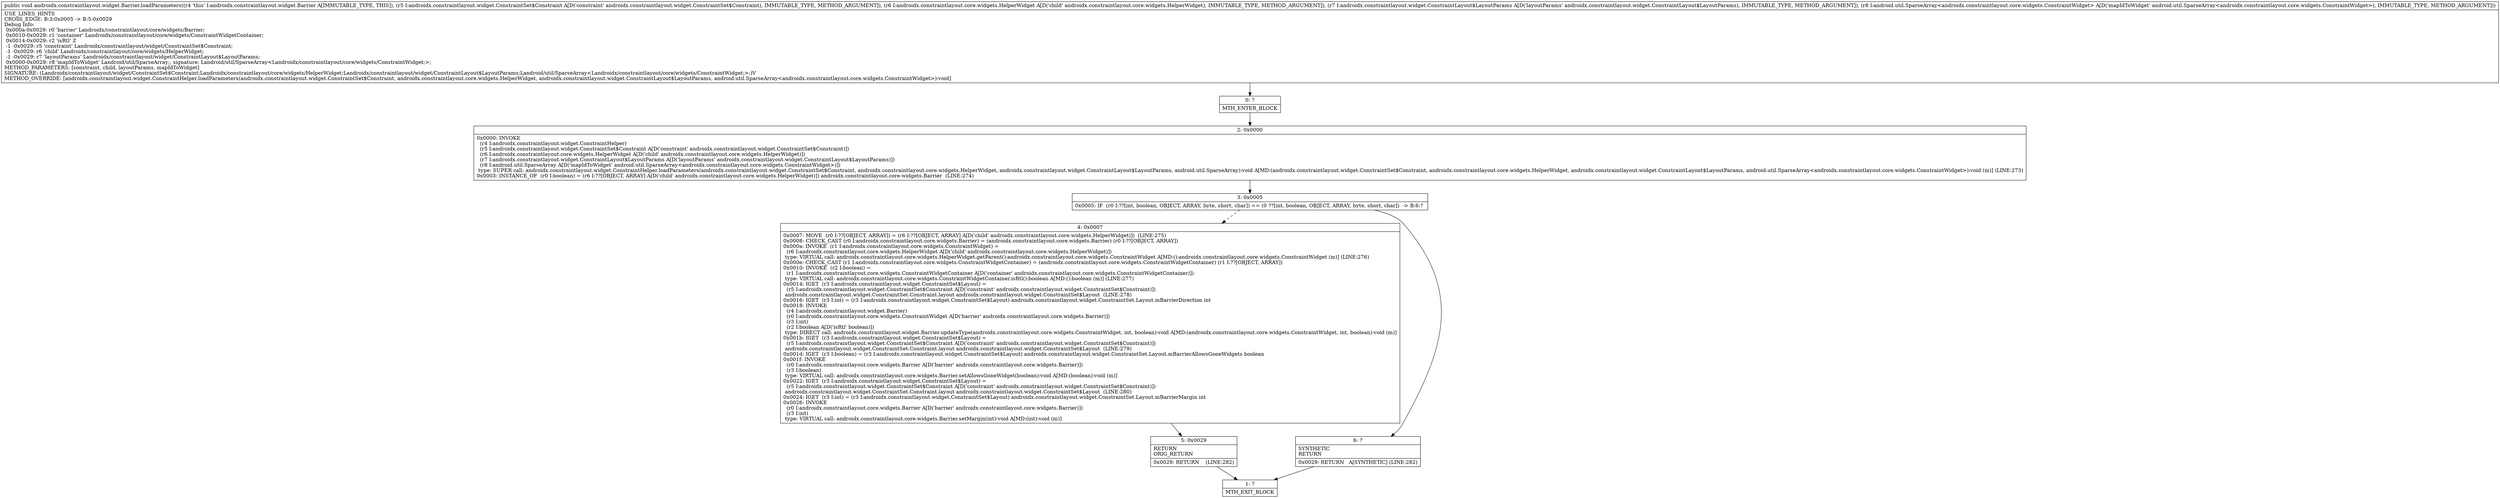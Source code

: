 digraph "CFG forandroidx.constraintlayout.widget.Barrier.loadParameters(Landroidx\/constraintlayout\/widget\/ConstraintSet$Constraint;Landroidx\/constraintlayout\/core\/widgets\/HelperWidget;Landroidx\/constraintlayout\/widget\/ConstraintLayout$LayoutParams;Landroid\/util\/SparseArray;)V" {
Node_0 [shape=record,label="{0\:\ ?|MTH_ENTER_BLOCK\l}"];
Node_2 [shape=record,label="{2\:\ 0x0000|0x0000: INVOKE  \l  (r4 I:androidx.constraintlayout.widget.ConstraintHelper)\l  (r5 I:androidx.constraintlayout.widget.ConstraintSet$Constraint A[D('constraint' androidx.constraintlayout.widget.ConstraintSet$Constraint)])\l  (r6 I:androidx.constraintlayout.core.widgets.HelperWidget A[D('child' androidx.constraintlayout.core.widgets.HelperWidget)])\l  (r7 I:androidx.constraintlayout.widget.ConstraintLayout$LayoutParams A[D('layoutParams' androidx.constraintlayout.widget.ConstraintLayout$LayoutParams)])\l  (r8 I:android.util.SparseArray A[D('mapIdToWidget' android.util.SparseArray\<androidx.constraintlayout.core.widgets.ConstraintWidget\>)])\l type: SUPER call: androidx.constraintlayout.widget.ConstraintHelper.loadParameters(androidx.constraintlayout.widget.ConstraintSet$Constraint, androidx.constraintlayout.core.widgets.HelperWidget, androidx.constraintlayout.widget.ConstraintLayout$LayoutParams, android.util.SparseArray):void A[MD:(androidx.constraintlayout.widget.ConstraintSet$Constraint, androidx.constraintlayout.core.widgets.HelperWidget, androidx.constraintlayout.widget.ConstraintLayout$LayoutParams, android.util.SparseArray\<androidx.constraintlayout.core.widgets.ConstraintWidget\>):void (m)] (LINE:273)\l0x0003: INSTANCE_OF  (r0 I:boolean) = (r6 I:??[OBJECT, ARRAY] A[D('child' androidx.constraintlayout.core.widgets.HelperWidget)]) androidx.constraintlayout.core.widgets.Barrier  (LINE:274)\l}"];
Node_3 [shape=record,label="{3\:\ 0x0005|0x0005: IF  (r0 I:??[int, boolean, OBJECT, ARRAY, byte, short, char]) == (0 ??[int, boolean, OBJECT, ARRAY, byte, short, char])  \-\> B:6:? \l}"];
Node_4 [shape=record,label="{4\:\ 0x0007|0x0007: MOVE  (r0 I:??[OBJECT, ARRAY]) = (r6 I:??[OBJECT, ARRAY] A[D('child' androidx.constraintlayout.core.widgets.HelperWidget)])  (LINE:275)\l0x0008: CHECK_CAST (r0 I:androidx.constraintlayout.core.widgets.Barrier) = (androidx.constraintlayout.core.widgets.Barrier) (r0 I:??[OBJECT, ARRAY]) \l0x000a: INVOKE  (r1 I:androidx.constraintlayout.core.widgets.ConstraintWidget) = \l  (r6 I:androidx.constraintlayout.core.widgets.HelperWidget A[D('child' androidx.constraintlayout.core.widgets.HelperWidget)])\l type: VIRTUAL call: androidx.constraintlayout.core.widgets.HelperWidget.getParent():androidx.constraintlayout.core.widgets.ConstraintWidget A[MD:():androidx.constraintlayout.core.widgets.ConstraintWidget (m)] (LINE:276)\l0x000e: CHECK_CAST (r1 I:androidx.constraintlayout.core.widgets.ConstraintWidgetContainer) = (androidx.constraintlayout.core.widgets.ConstraintWidgetContainer) (r1 I:??[OBJECT, ARRAY]) \l0x0010: INVOKE  (r2 I:boolean) = \l  (r1 I:androidx.constraintlayout.core.widgets.ConstraintWidgetContainer A[D('container' androidx.constraintlayout.core.widgets.ConstraintWidgetContainer)])\l type: VIRTUAL call: androidx.constraintlayout.core.widgets.ConstraintWidgetContainer.isRtl():boolean A[MD:():boolean (m)] (LINE:277)\l0x0014: IGET  (r3 I:androidx.constraintlayout.widget.ConstraintSet$Layout) = \l  (r5 I:androidx.constraintlayout.widget.ConstraintSet$Constraint A[D('constraint' androidx.constraintlayout.widget.ConstraintSet$Constraint)])\l androidx.constraintlayout.widget.ConstraintSet.Constraint.layout androidx.constraintlayout.widget.ConstraintSet$Layout  (LINE:278)\l0x0016: IGET  (r3 I:int) = (r3 I:androidx.constraintlayout.widget.ConstraintSet$Layout) androidx.constraintlayout.widget.ConstraintSet.Layout.mBarrierDirection int \l0x0018: INVOKE  \l  (r4 I:androidx.constraintlayout.widget.Barrier)\l  (r0 I:androidx.constraintlayout.core.widgets.ConstraintWidget A[D('barrier' androidx.constraintlayout.core.widgets.Barrier)])\l  (r3 I:int)\l  (r2 I:boolean A[D('isRtl' boolean)])\l type: DIRECT call: androidx.constraintlayout.widget.Barrier.updateType(androidx.constraintlayout.core.widgets.ConstraintWidget, int, boolean):void A[MD:(androidx.constraintlayout.core.widgets.ConstraintWidget, int, boolean):void (m)]\l0x001b: IGET  (r3 I:androidx.constraintlayout.widget.ConstraintSet$Layout) = \l  (r5 I:androidx.constraintlayout.widget.ConstraintSet$Constraint A[D('constraint' androidx.constraintlayout.widget.ConstraintSet$Constraint)])\l androidx.constraintlayout.widget.ConstraintSet.Constraint.layout androidx.constraintlayout.widget.ConstraintSet$Layout  (LINE:279)\l0x001d: IGET  (r3 I:boolean) = (r3 I:androidx.constraintlayout.widget.ConstraintSet$Layout) androidx.constraintlayout.widget.ConstraintSet.Layout.mBarrierAllowsGoneWidgets boolean \l0x001f: INVOKE  \l  (r0 I:androidx.constraintlayout.core.widgets.Barrier A[D('barrier' androidx.constraintlayout.core.widgets.Barrier)])\l  (r3 I:boolean)\l type: VIRTUAL call: androidx.constraintlayout.core.widgets.Barrier.setAllowsGoneWidget(boolean):void A[MD:(boolean):void (m)]\l0x0022: IGET  (r3 I:androidx.constraintlayout.widget.ConstraintSet$Layout) = \l  (r5 I:androidx.constraintlayout.widget.ConstraintSet$Constraint A[D('constraint' androidx.constraintlayout.widget.ConstraintSet$Constraint)])\l androidx.constraintlayout.widget.ConstraintSet.Constraint.layout androidx.constraintlayout.widget.ConstraintSet$Layout  (LINE:280)\l0x0024: IGET  (r3 I:int) = (r3 I:androidx.constraintlayout.widget.ConstraintSet$Layout) androidx.constraintlayout.widget.ConstraintSet.Layout.mBarrierMargin int \l0x0026: INVOKE  \l  (r0 I:androidx.constraintlayout.core.widgets.Barrier A[D('barrier' androidx.constraintlayout.core.widgets.Barrier)])\l  (r3 I:int)\l type: VIRTUAL call: androidx.constraintlayout.core.widgets.Barrier.setMargin(int):void A[MD:(int):void (m)]\l}"];
Node_5 [shape=record,label="{5\:\ 0x0029|RETURN\lORIG_RETURN\l|0x0029: RETURN    (LINE:282)\l}"];
Node_1 [shape=record,label="{1\:\ ?|MTH_EXIT_BLOCK\l}"];
Node_6 [shape=record,label="{6\:\ ?|SYNTHETIC\lRETURN\l|0x0029: RETURN   A[SYNTHETIC] (LINE:282)\l}"];
MethodNode[shape=record,label="{public void androidx.constraintlayout.widget.Barrier.loadParameters((r4 'this' I:androidx.constraintlayout.widget.Barrier A[IMMUTABLE_TYPE, THIS]), (r5 I:androidx.constraintlayout.widget.ConstraintSet$Constraint A[D('constraint' androidx.constraintlayout.widget.ConstraintSet$Constraint), IMMUTABLE_TYPE, METHOD_ARGUMENT]), (r6 I:androidx.constraintlayout.core.widgets.HelperWidget A[D('child' androidx.constraintlayout.core.widgets.HelperWidget), IMMUTABLE_TYPE, METHOD_ARGUMENT]), (r7 I:androidx.constraintlayout.widget.ConstraintLayout$LayoutParams A[D('layoutParams' androidx.constraintlayout.widget.ConstraintLayout$LayoutParams), IMMUTABLE_TYPE, METHOD_ARGUMENT]), (r8 I:android.util.SparseArray\<androidx.constraintlayout.core.widgets.ConstraintWidget\> A[D('mapIdToWidget' android.util.SparseArray\<androidx.constraintlayout.core.widgets.ConstraintWidget\>), IMMUTABLE_TYPE, METHOD_ARGUMENT]))  | USE_LINES_HINTS\lCROSS_EDGE: B:3:0x0005 \-\> B:5:0x0029\lDebug Info:\l  0x000a\-0x0029: r0 'barrier' Landroidx\/constraintlayout\/core\/widgets\/Barrier;\l  0x0010\-0x0029: r1 'container' Landroidx\/constraintlayout\/core\/widgets\/ConstraintWidgetContainer;\l  0x0014\-0x0029: r2 'isRtl' Z\l  \-1 \-0x0029: r5 'constraint' Landroidx\/constraintlayout\/widget\/ConstraintSet$Constraint;\l  \-1 \-0x0029: r6 'child' Landroidx\/constraintlayout\/core\/widgets\/HelperWidget;\l  \-1 \-0x0029: r7 'layoutParams' Landroidx\/constraintlayout\/widget\/ConstraintLayout$LayoutParams;\l  0x0000\-0x0029: r8 'mapIdToWidget' Landroid\/util\/SparseArray;, signature: Landroid\/util\/SparseArray\<Landroidx\/constraintlayout\/core\/widgets\/ConstraintWidget;\>;\lMETHOD_PARAMETERS: [constraint, child, layoutParams, mapIdToWidget]\lSIGNATURE: (Landroidx\/constraintlayout\/widget\/ConstraintSet$Constraint;Landroidx\/constraintlayout\/core\/widgets\/HelperWidget;Landroidx\/constraintlayout\/widget\/ConstraintLayout$LayoutParams;Landroid\/util\/SparseArray\<Landroidx\/constraintlayout\/core\/widgets\/ConstraintWidget;\>;)V\lMETHOD_OVERRIDE: [androidx.constraintlayout.widget.ConstraintHelper.loadParameters(androidx.constraintlayout.widget.ConstraintSet$Constraint, androidx.constraintlayout.core.widgets.HelperWidget, androidx.constraintlayout.widget.ConstraintLayout$LayoutParams, android.util.SparseArray\<androidx.constraintlayout.core.widgets.ConstraintWidget\>):void]\l}"];
MethodNode -> Node_0;Node_0 -> Node_2;
Node_2 -> Node_3;
Node_3 -> Node_4[style=dashed];
Node_3 -> Node_6;
Node_4 -> Node_5;
Node_5 -> Node_1;
Node_6 -> Node_1;
}

